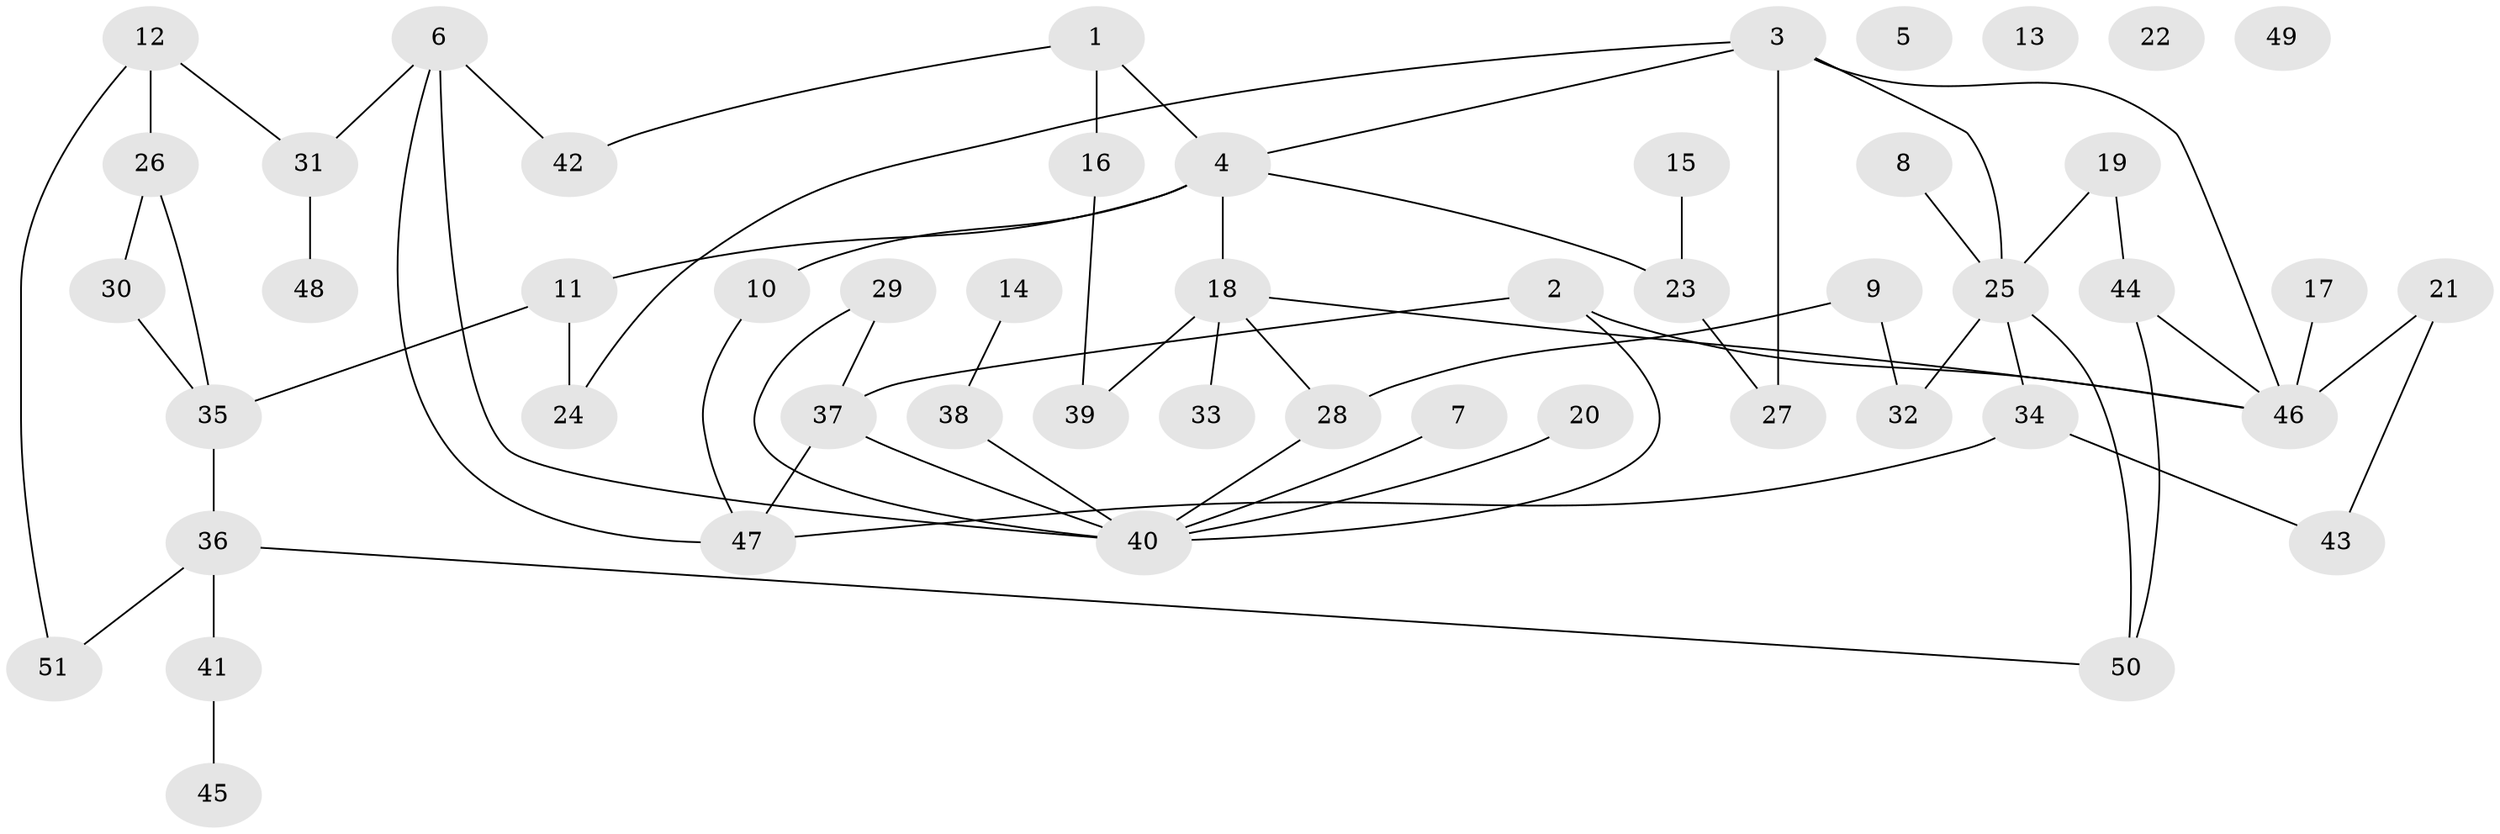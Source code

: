 // coarse degree distribution, {7: 0.05714285714285714, 3: 0.14285714285714285, 5: 0.08571428571428572, 0: 0.11428571428571428, 4: 0.08571428571428572, 1: 0.2, 2: 0.2857142857142857, 9: 0.02857142857142857}
// Generated by graph-tools (version 1.1) at 2025/23/03/03/25 07:23:27]
// undirected, 51 vertices, 65 edges
graph export_dot {
graph [start="1"]
  node [color=gray90,style=filled];
  1;
  2;
  3;
  4;
  5;
  6;
  7;
  8;
  9;
  10;
  11;
  12;
  13;
  14;
  15;
  16;
  17;
  18;
  19;
  20;
  21;
  22;
  23;
  24;
  25;
  26;
  27;
  28;
  29;
  30;
  31;
  32;
  33;
  34;
  35;
  36;
  37;
  38;
  39;
  40;
  41;
  42;
  43;
  44;
  45;
  46;
  47;
  48;
  49;
  50;
  51;
  1 -- 4;
  1 -- 16;
  1 -- 42;
  2 -- 37;
  2 -- 40;
  2 -- 46;
  3 -- 4;
  3 -- 24;
  3 -- 25;
  3 -- 27;
  3 -- 46;
  4 -- 10;
  4 -- 11;
  4 -- 18;
  4 -- 23;
  6 -- 31;
  6 -- 40;
  6 -- 42;
  6 -- 47;
  7 -- 40;
  8 -- 25;
  9 -- 28;
  9 -- 32;
  10 -- 47;
  11 -- 24;
  11 -- 35;
  12 -- 26;
  12 -- 31;
  12 -- 51;
  14 -- 38;
  15 -- 23;
  16 -- 39;
  17 -- 46;
  18 -- 28;
  18 -- 33;
  18 -- 39;
  18 -- 46;
  19 -- 25;
  19 -- 44;
  20 -- 40;
  21 -- 43;
  21 -- 46;
  23 -- 27;
  25 -- 32;
  25 -- 34;
  25 -- 50;
  26 -- 30;
  26 -- 35;
  28 -- 40;
  29 -- 37;
  29 -- 40;
  30 -- 35;
  31 -- 48;
  34 -- 43;
  34 -- 47;
  35 -- 36;
  36 -- 41;
  36 -- 50;
  36 -- 51;
  37 -- 40;
  37 -- 47;
  38 -- 40;
  41 -- 45;
  44 -- 46;
  44 -- 50;
}
